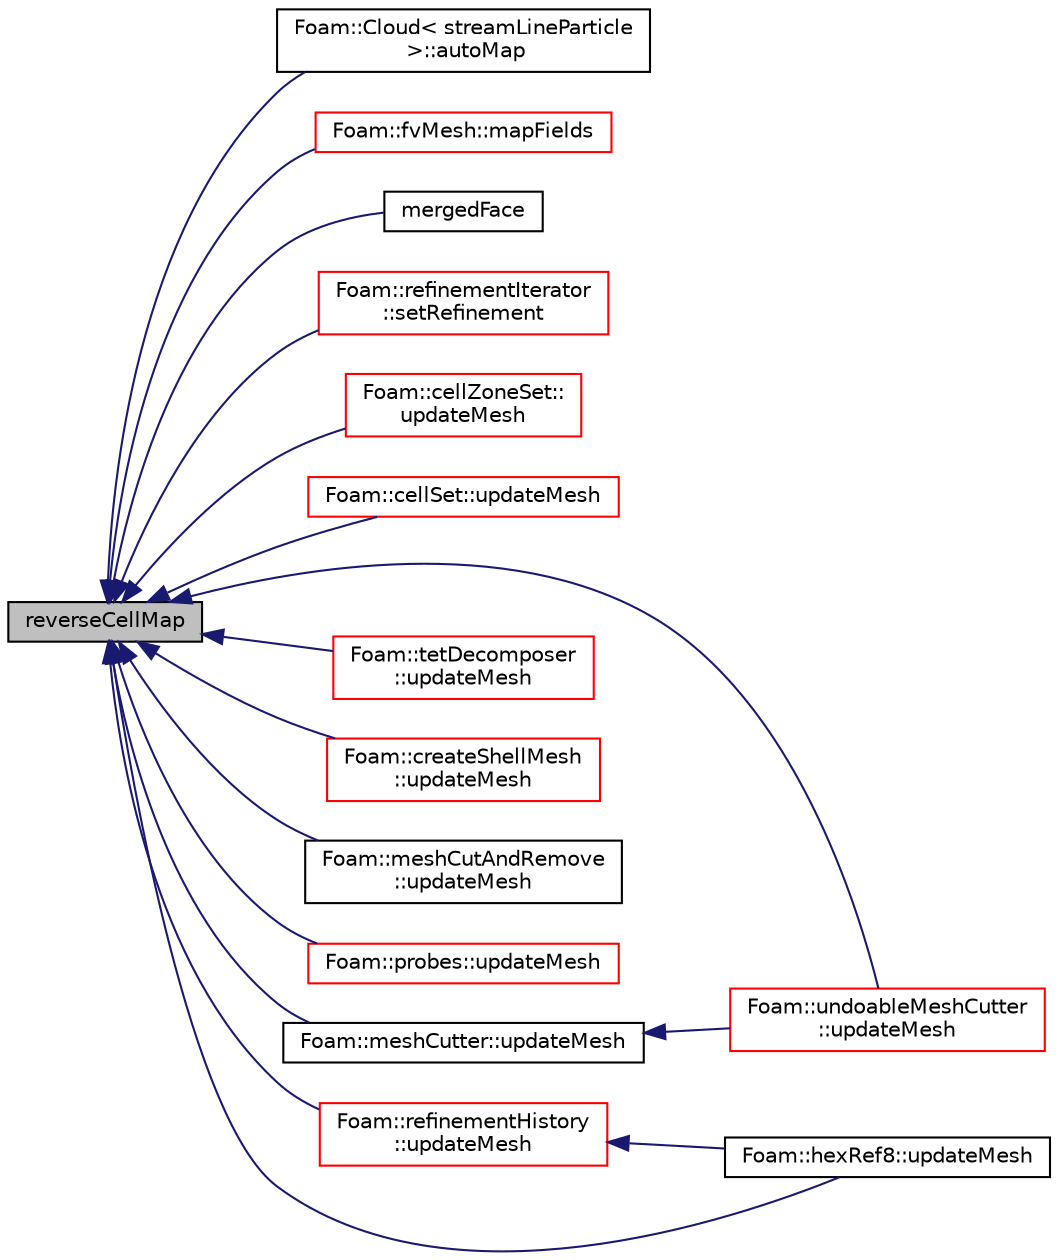 digraph "reverseCellMap"
{
  bgcolor="transparent";
  edge [fontname="Helvetica",fontsize="10",labelfontname="Helvetica",labelfontsize="10"];
  node [fontname="Helvetica",fontsize="10",shape=record];
  rankdir="LR";
  Node9921 [label="reverseCellMap",height=0.2,width=0.4,color="black", fillcolor="grey75", style="filled", fontcolor="black"];
  Node9921 -> Node9922 [dir="back",color="midnightblue",fontsize="10",style="solid",fontname="Helvetica"];
  Node9922 [label="Foam::Cloud\< streamLineParticle\l \>::autoMap",height=0.2,width=0.4,color="black",URL="$a24697.html#a57b4e19b916ac2250c5d4b4f259a9f99",tooltip="Remap the cells of particles corresponding to the. "];
  Node9921 -> Node9923 [dir="back",color="midnightblue",fontsize="10",style="solid",fontname="Helvetica"];
  Node9923 [label="Foam::fvMesh::mapFields",height=0.2,width=0.4,color="red",URL="$a23593.html#acdda95483d214b756be7af3887ef71ee",tooltip="Map all fields in time using given map. "];
  Node9921 -> Node11812 [dir="back",color="midnightblue",fontsize="10",style="solid",fontname="Helvetica"];
  Node11812 [label="mergedFace",height=0.2,width=0.4,color="black",URL="$a28541.html#a10ba45377c0425fea45429b6f82ef07e",tooltip="If face is removed return face (on new mesh) it merged into. "];
  Node9921 -> Node11418 [dir="back",color="midnightblue",fontsize="10",style="solid",fontname="Helvetica"];
  Node11418 [label="Foam::refinementIterator\l::setRefinement",height=0.2,width=0.4,color="red",URL="$a22261.html#afd8b2c75ae43c5073eece728f11ed02a",tooltip="Try to refine cells in given direction. Constructs intermediate. "];
  Node9921 -> Node10224 [dir="back",color="midnightblue",fontsize="10",style="solid",fontname="Helvetica"];
  Node10224 [label="Foam::cellZoneSet::\lupdateMesh",height=0.2,width=0.4,color="red",URL="$a26577.html#ac7d581e56f61ad4d997421e3a7470d42",tooltip="Update any stored data for new labels. "];
  Node9921 -> Node11597 [dir="back",color="midnightblue",fontsize="10",style="solid",fontname="Helvetica"];
  Node11597 [label="Foam::cellSet::updateMesh",height=0.2,width=0.4,color="red",URL="$a26573.html#ac7d581e56f61ad4d997421e3a7470d42",tooltip="Update any stored data for new labels. "];
  Node9921 -> Node11607 [dir="back",color="midnightblue",fontsize="10",style="solid",fontname="Helvetica"];
  Node11607 [label="Foam::undoableMeshCutter\l::updateMesh",height=0.2,width=0.4,color="red",URL="$a22265.html#ac7d581e56f61ad4d997421e3a7470d42",tooltip="Update stored refinement pattern for changes to mesh. Only. "];
  Node9921 -> Node11813 [dir="back",color="midnightblue",fontsize="10",style="solid",fontname="Helvetica"];
  Node11813 [label="Foam::tetDecomposer\l::updateMesh",height=0.2,width=0.4,color="red",URL="$a22489.html#ad57565956fd4064299f4bd3c4eebb1d4",tooltip="Force recalculation of locally stored data on topological change. "];
  Node9921 -> Node11814 [dir="back",color="midnightblue",fontsize="10",style="solid",fontname="Helvetica"];
  Node11814 [label="Foam::createShellMesh\l::updateMesh",height=0.2,width=0.4,color="red",URL="$a22181.html#ad57565956fd4064299f4bd3c4eebb1d4",tooltip="Update any locally stored mesh information. "];
  Node9921 -> Node11605 [dir="back",color="midnightblue",fontsize="10",style="solid",fontname="Helvetica"];
  Node11605 [label="Foam::meshCutAndRemove\l::updateMesh",height=0.2,width=0.4,color="black",URL="$a22249.html#ad57565956fd4064299f4bd3c4eebb1d4",tooltip="Force recalculation of locally stored data on topological change. "];
  Node9921 -> Node11816 [dir="back",color="midnightblue",fontsize="10",style="solid",fontname="Helvetica"];
  Node11816 [label="Foam::probes::updateMesh",height=0.2,width=0.4,color="red",URL="$a30541.html#ad57565956fd4064299f4bd3c4eebb1d4",tooltip="Update for changes of mesh. "];
  Node9921 -> Node11606 [dir="back",color="midnightblue",fontsize="10",style="solid",fontname="Helvetica"];
  Node11606 [label="Foam::meshCutter::updateMesh",height=0.2,width=0.4,color="black",URL="$a22253.html#ad57565956fd4064299f4bd3c4eebb1d4",tooltip="Force recalculation of locally stored data on topological change. "];
  Node11606 -> Node11607 [dir="back",color="midnightblue",fontsize="10",style="solid",fontname="Helvetica"];
  Node9921 -> Node11817 [dir="back",color="midnightblue",fontsize="10",style="solid",fontname="Helvetica"];
  Node11817 [label="Foam::refinementHistory\l::updateMesh",height=0.2,width=0.4,color="red",URL="$a22421.html#ad57565956fd4064299f4bd3c4eebb1d4",tooltip="Update numbering for mesh changes. "];
  Node11817 -> Node11413 [dir="back",color="midnightblue",fontsize="10",style="solid",fontname="Helvetica"];
  Node11413 [label="Foam::hexRef8::updateMesh",height=0.2,width=0.4,color="black",URL="$a22413.html#a97c9017fa6ef5f8319a5d64bdf3fd1b6",tooltip="Update local numbering + undo. "];
  Node9921 -> Node11413 [dir="back",color="midnightblue",fontsize="10",style="solid",fontname="Helvetica"];
}
